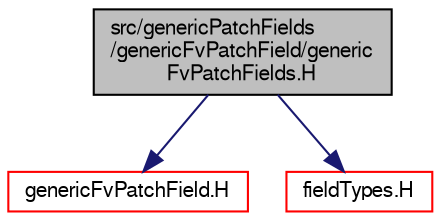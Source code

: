 digraph "src/genericPatchFields/genericFvPatchField/genericFvPatchFields.H"
{
  bgcolor="transparent";
  edge [fontname="FreeSans",fontsize="10",labelfontname="FreeSans",labelfontsize="10"];
  node [fontname="FreeSans",fontsize="10",shape=record];
  Node0 [label="src/genericPatchFields\l/genericFvPatchField/generic\lFvPatchFields.H",height=0.2,width=0.4,color="black", fillcolor="grey75", style="filled", fontcolor="black"];
  Node0 -> Node1 [color="midnightblue",fontsize="10",style="solid",fontname="FreeSans"];
  Node1 [label="genericFvPatchField.H",height=0.2,width=0.4,color="red",URL="$a04823.html"];
  Node0 -> Node122 [color="midnightblue",fontsize="10",style="solid",fontname="FreeSans"];
  Node122 [label="fieldTypes.H",height=0.2,width=0.4,color="red",URL="$a09608.html",tooltip="Include the header files for all the primitive types that Fields are instantiated for..."];
}
